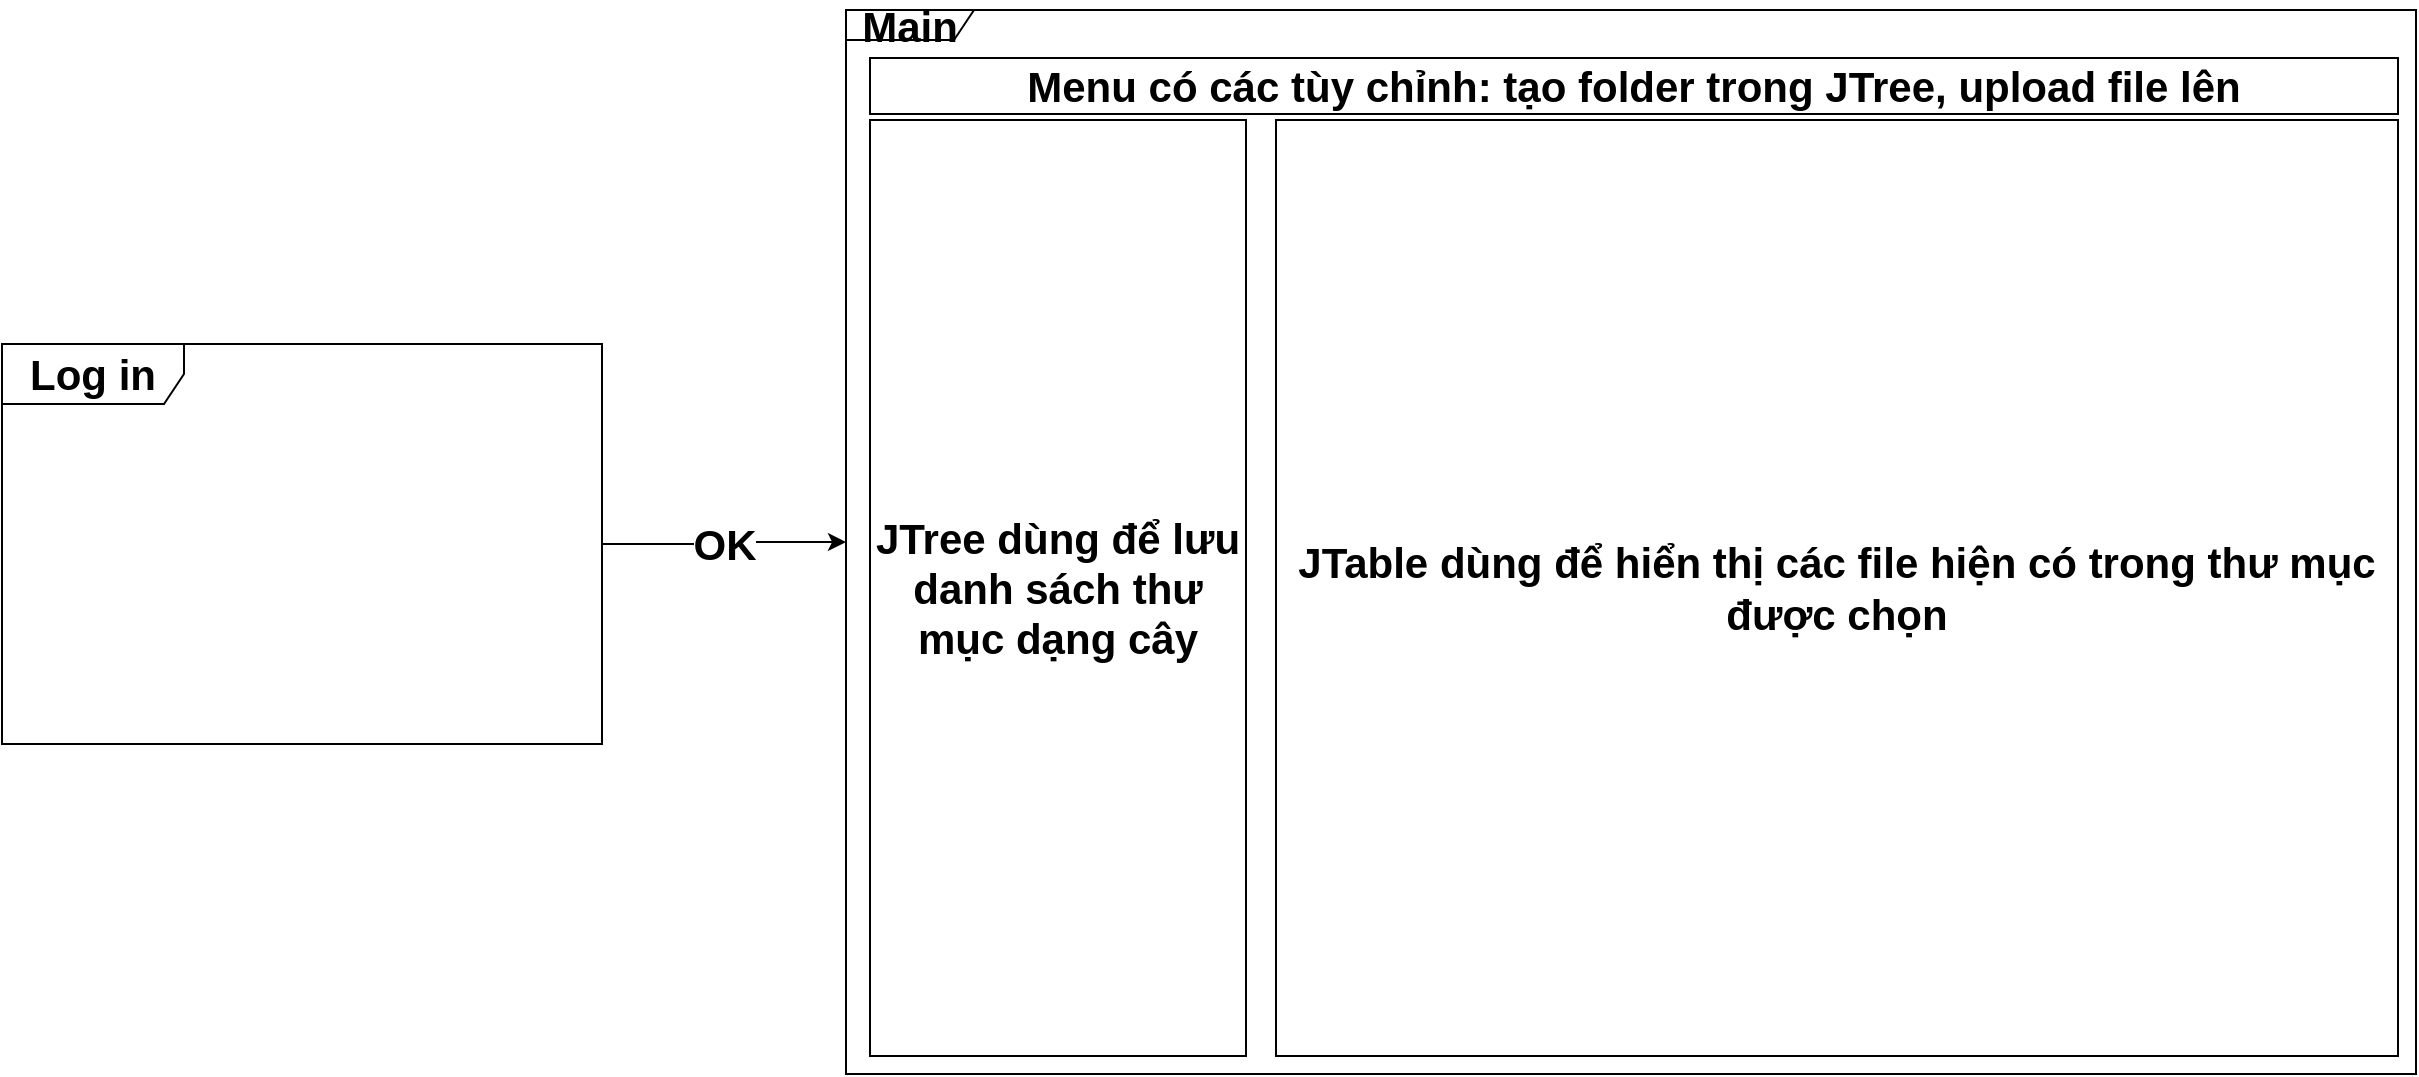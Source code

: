 <mxfile version="20.5.3" type="github">
  <diagram id="P2NkMgYKe7AjXcb2en9P" name="Page-1">
    <mxGraphModel dx="1422" dy="758" grid="0" gridSize="10" guides="1" tooltips="1" connect="1" arrows="1" fold="1" page="1" pageScale="1" pageWidth="4681" pageHeight="3300" math="0" shadow="0">
      <root>
        <mxCell id="0" />
        <mxCell id="1" parent="0" />
        <mxCell id="IowwBC9YmkVEPH5Ema0w-5" value="OK" style="edgeStyle=orthogonalEdgeStyle;rounded=0;orthogonalLoop=1;jettySize=auto;html=1;fontSize=21;fontStyle=1" edge="1" parent="1" source="IowwBC9YmkVEPH5Ema0w-3" target="IowwBC9YmkVEPH5Ema0w-4">
          <mxGeometry relative="1" as="geometry" />
        </mxCell>
        <mxCell id="IowwBC9YmkVEPH5Ema0w-3" value="Log in" style="shape=umlFrame;whiteSpace=wrap;html=1;width=91;height=30;fontSize=21;fontStyle=1" vertex="1" parent="1">
          <mxGeometry x="423" y="228" width="300" height="200" as="geometry" />
        </mxCell>
        <mxCell id="IowwBC9YmkVEPH5Ema0w-4" value="Main" style="shape=umlFrame;whiteSpace=wrap;html=1;width=64;height=15;fontSize=21;fontStyle=1" vertex="1" parent="1">
          <mxGeometry x="845" y="61" width="785" height="532" as="geometry" />
        </mxCell>
        <mxCell id="IowwBC9YmkVEPH5Ema0w-6" value="JTree dùng để lưu danh sách thư mục dạng cây" style="rounded=0;whiteSpace=wrap;html=1;fontSize=21;fontStyle=1" vertex="1" parent="1">
          <mxGeometry x="857" y="116" width="188" height="468" as="geometry" />
        </mxCell>
        <mxCell id="IowwBC9YmkVEPH5Ema0w-7" value="JTable dùng để hiển thị các file hiện có trong thư mục được chọn" style="rounded=0;whiteSpace=wrap;html=1;fontSize=21;fontStyle=1" vertex="1" parent="1">
          <mxGeometry x="1060" y="116" width="561" height="468" as="geometry" />
        </mxCell>
        <mxCell id="IowwBC9YmkVEPH5Ema0w-8" value="Menu có các tùy chỉnh: tạo folder trong JTree, upload file lên" style="rounded=0;whiteSpace=wrap;html=1;fontSize=21;fontStyle=1" vertex="1" parent="1">
          <mxGeometry x="857" y="85" width="764" height="28" as="geometry" />
        </mxCell>
      </root>
    </mxGraphModel>
  </diagram>
</mxfile>
